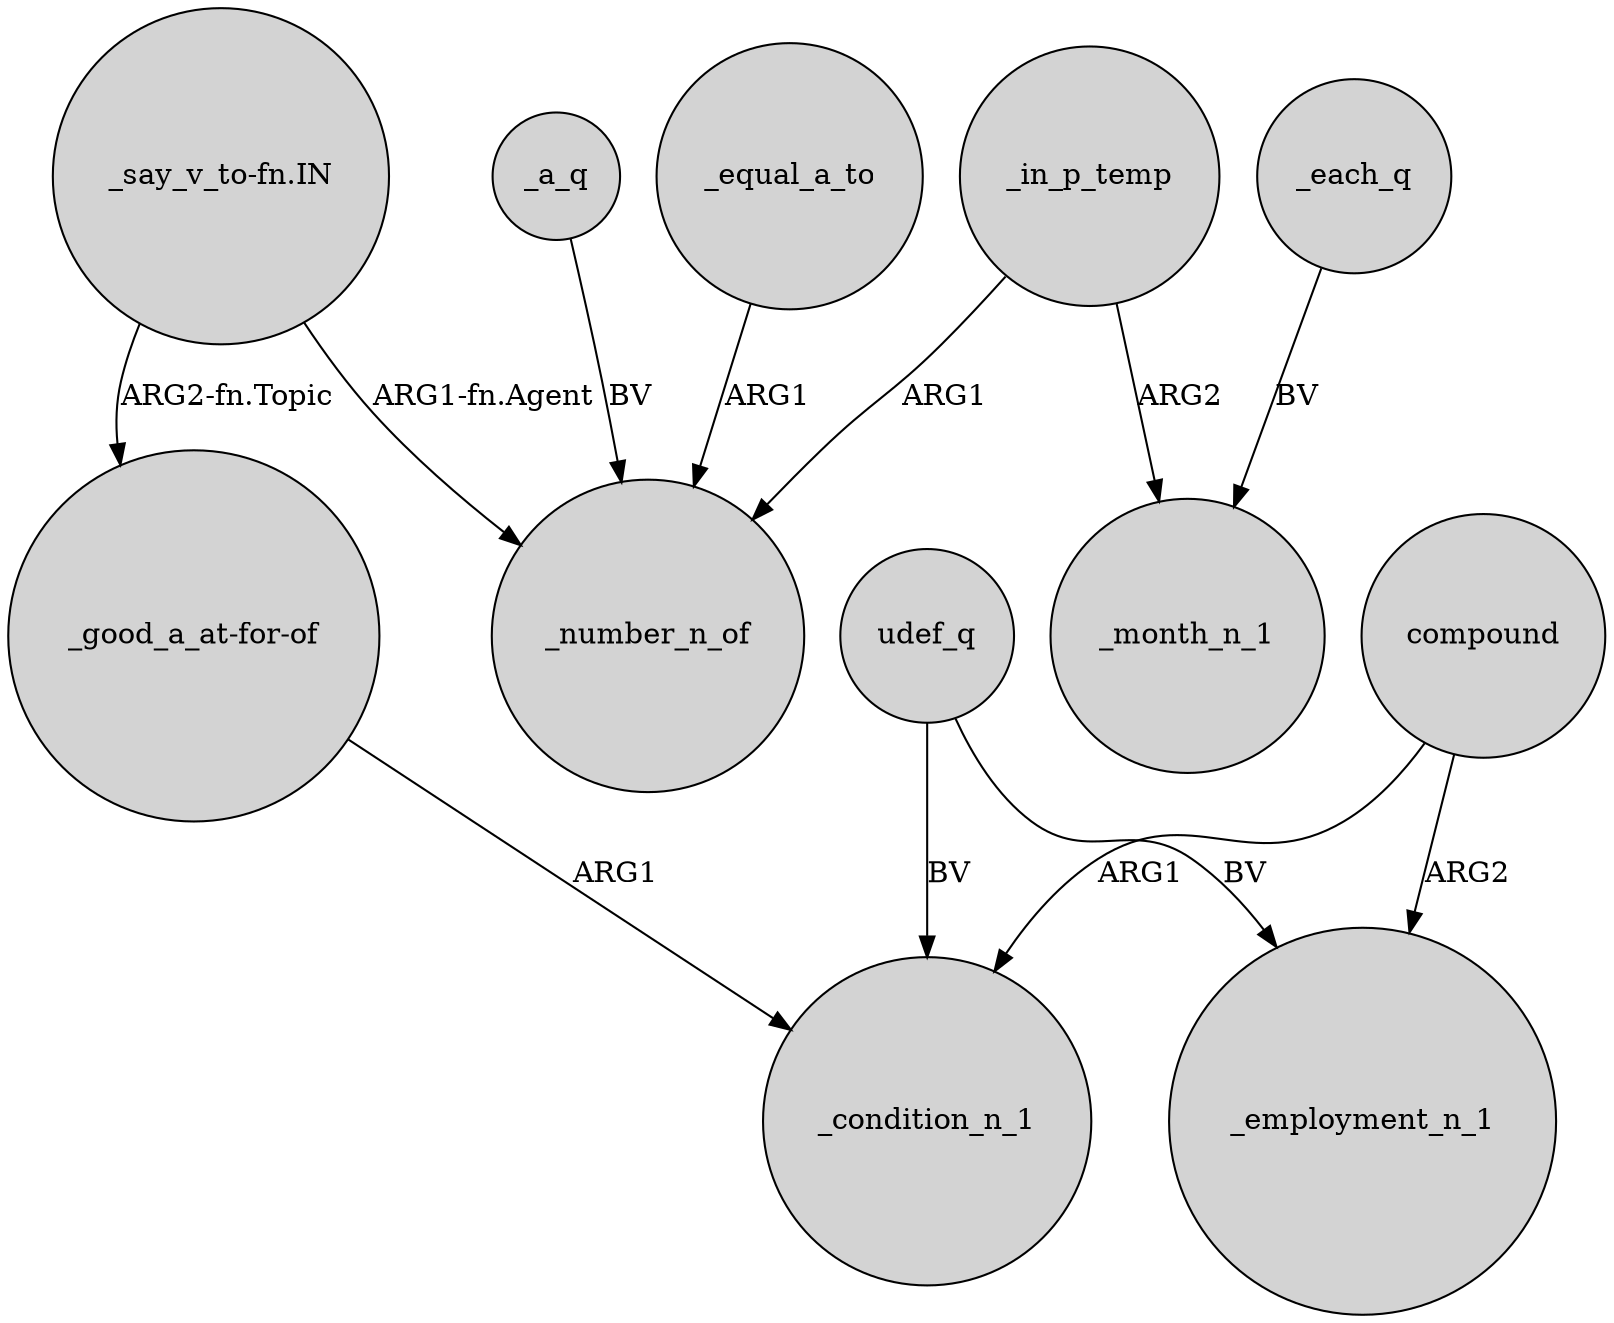 digraph {
	node [shape=circle style=filled]
	"_say_v_to-fn.IN" -> _number_n_of [label="ARG1-fn.Agent"]
	compound -> _employment_n_1 [label=ARG2]
	compound -> _condition_n_1 [label=ARG1]
	"_good_a_at-for-of" -> _condition_n_1 [label=ARG1]
	_a_q -> _number_n_of [label=BV]
	_each_q -> _month_n_1 [label=BV]
	udef_q -> _employment_n_1 [label=BV]
	_equal_a_to -> _number_n_of [label=ARG1]
	_in_p_temp -> _number_n_of [label=ARG1]
	"_say_v_to-fn.IN" -> "_good_a_at-for-of" [label="ARG2-fn.Topic"]
	_in_p_temp -> _month_n_1 [label=ARG2]
	udef_q -> _condition_n_1 [label=BV]
}
